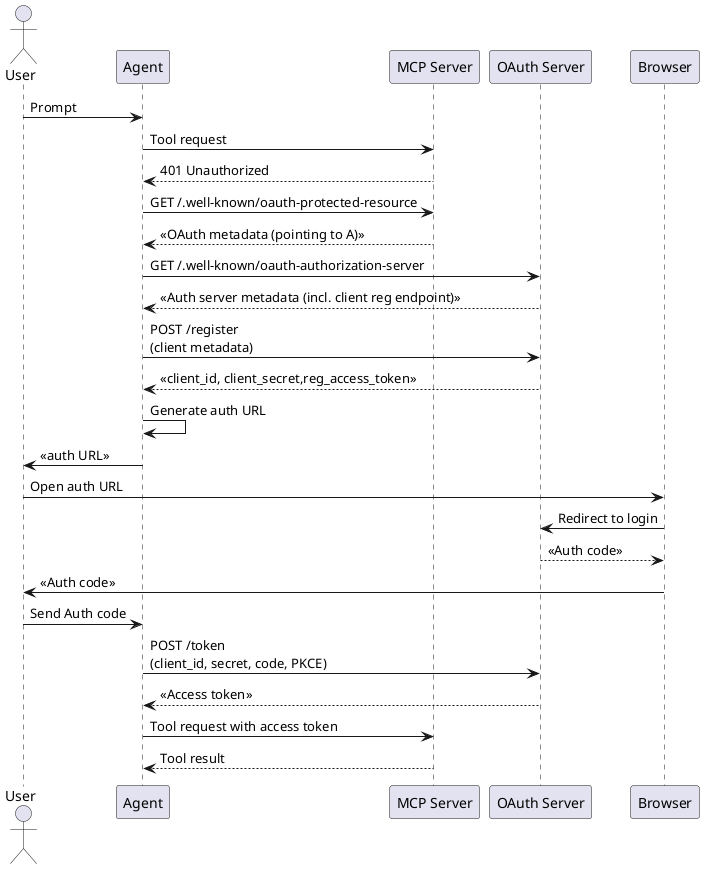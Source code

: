 @startuml
actor User
participant "Agent" as Agent
participant "MCP Server" as M
participant "OAuth Server" as A
participant "Browser" as Browser

User -> Agent: Prompt
Agent -> M : Tool request
M --> Agent : 401 Unauthorized

Agent -> M : GET /.well-known/oauth-protected-resource
M --> Agent : <<OAuth metadata (pointing to A)>>

Agent -> A : GET /.well-known/oauth-authorization-server
A --> Agent : <<Auth server metadata (incl. client reg endpoint)>>

Agent -> A : POST /register\n(client metadata)
A --> Agent : <<client_id, client_secret,reg_access_token>>

Agent -> Agent : Generate auth URL
Agent -> User : <<auth URL>>

User -> Browser : Open auth URL
Browser -> A : Redirect to login
A --> Browser : <<Auth code>>
Browser -> User : <<Auth code>>
User -> Agent : Send Auth code

Agent -> A : POST /token\n(client_id, secret, code, PKCE)
A --> Agent : <<Access token>>

Agent -> M : Tool request with access token
M --> Agent : Tool result
@enduml